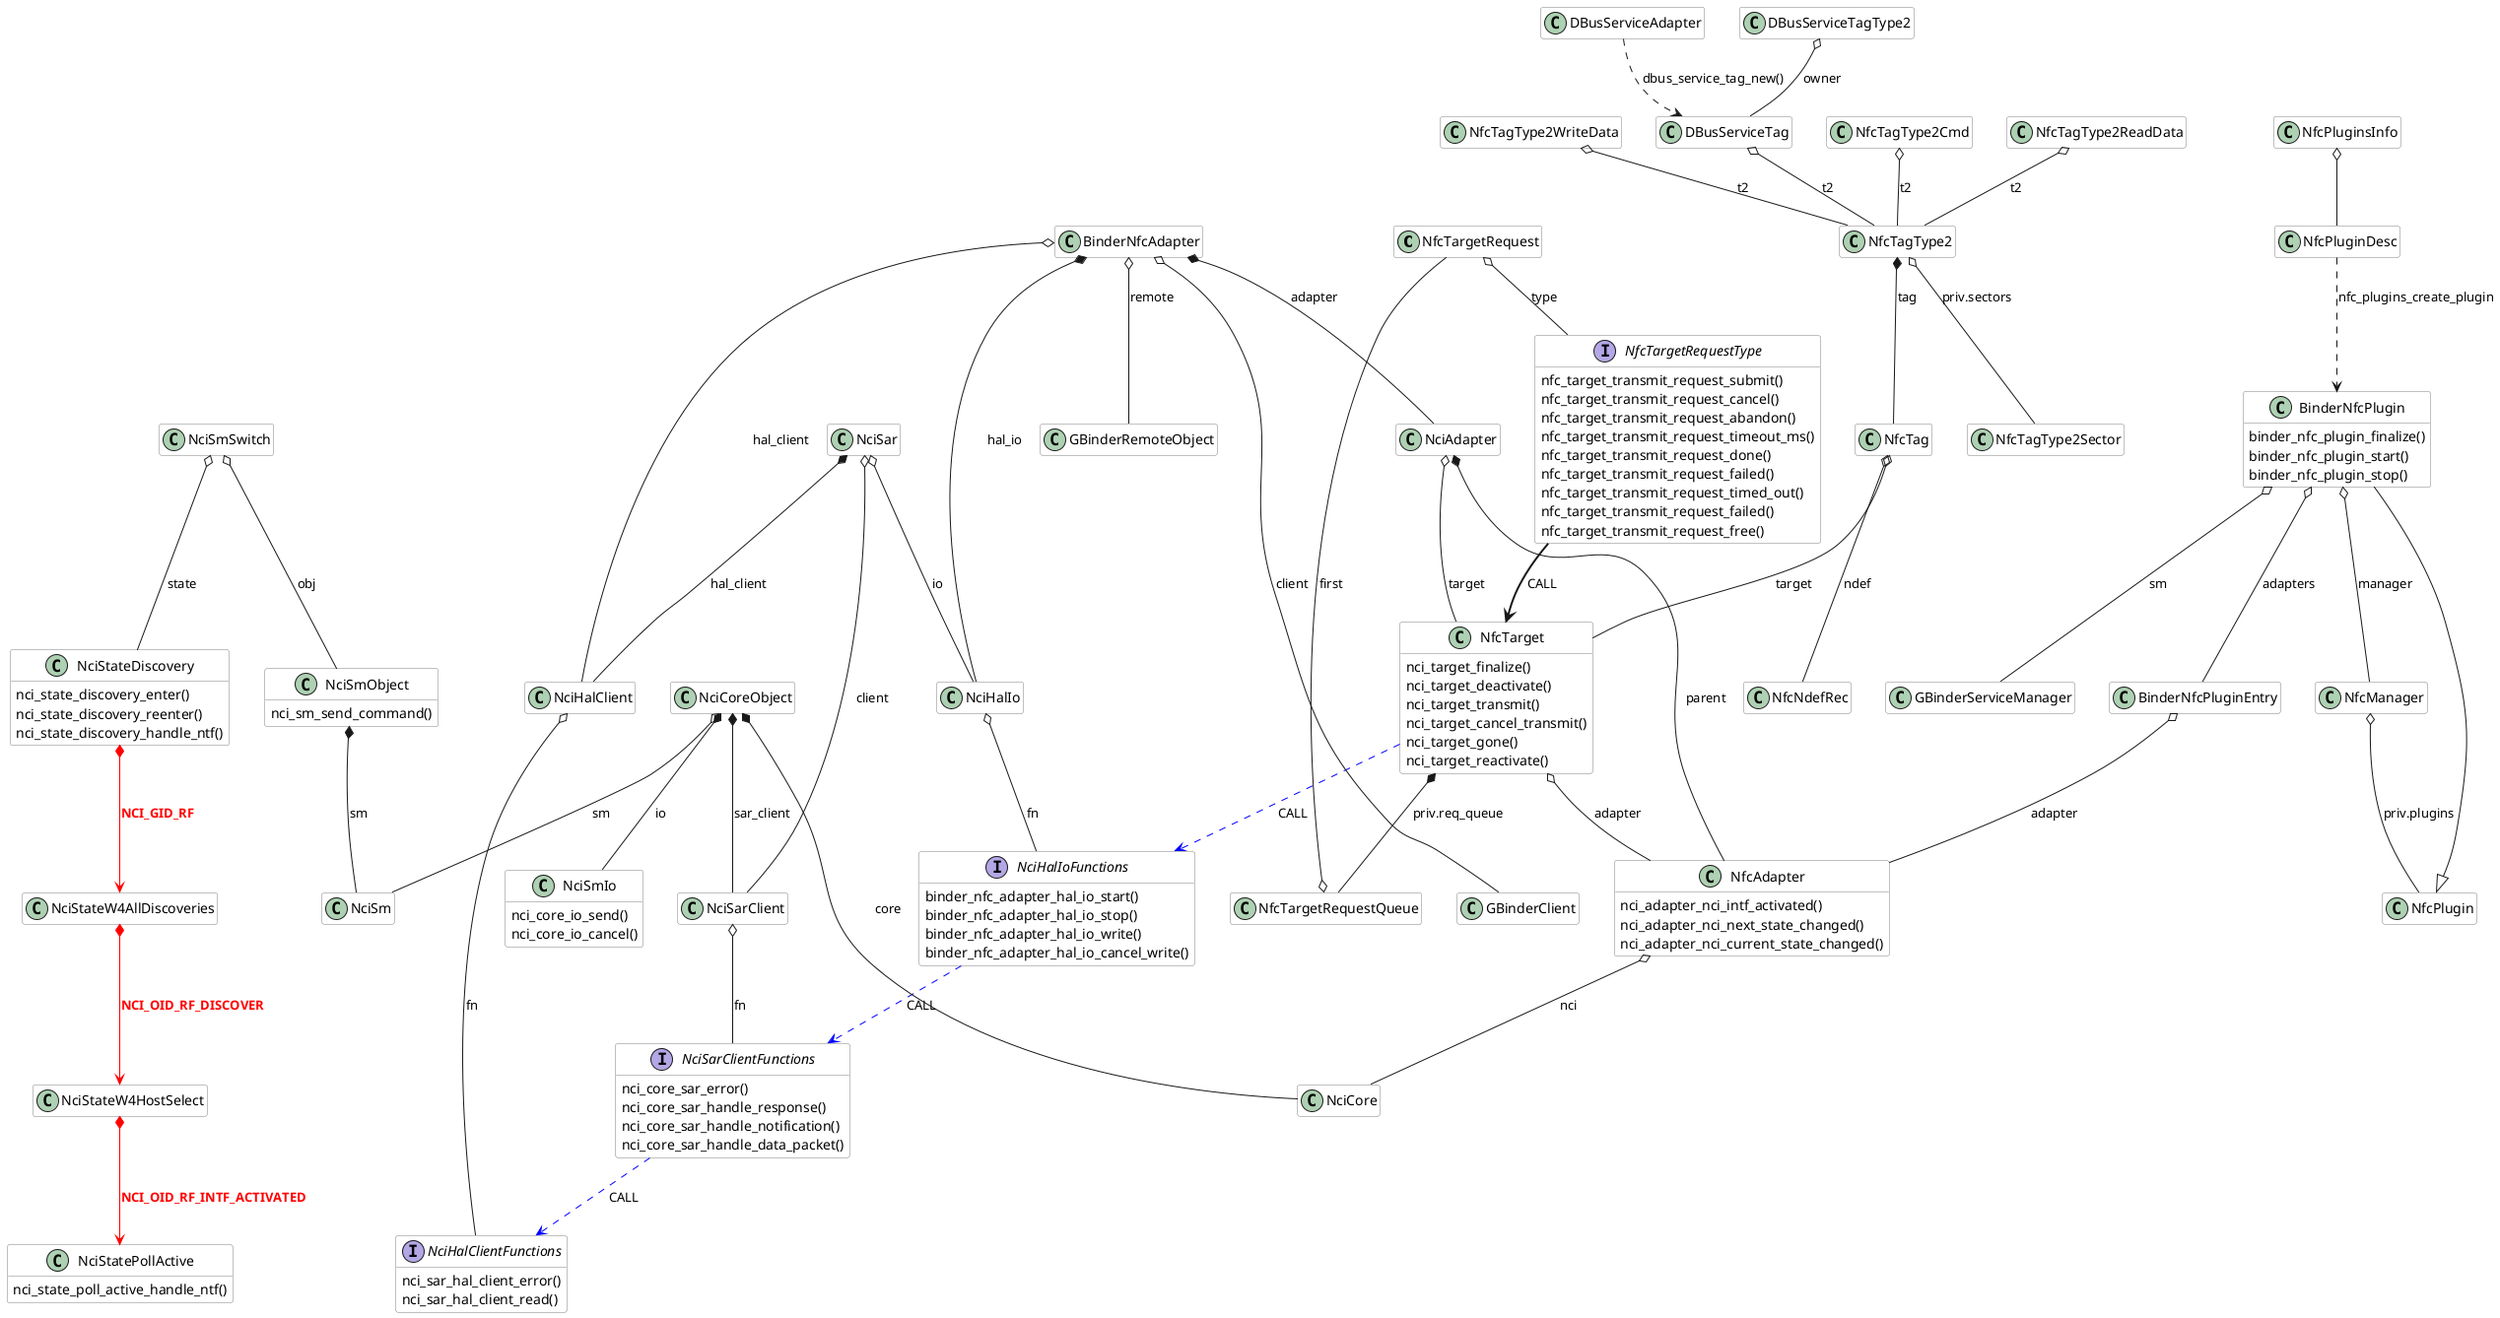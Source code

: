 @startuml SailfishOS_NFC

skinparam {
    ' monochrome true
    ClassBorderColor grey
    ClassBackgroundColor white
    Shadowing false
    ' Linetype ortho
    ' Linetype polyline
}

' left to right direction

hide empty members
set namespaceSeparator none

class NfcTargetRequest
interface NfcTargetRequestType {
    nfc_target_transmit_request_submit()
    nfc_target_transmit_request_cancel()
    nfc_target_transmit_request_abandon()
    nfc_target_transmit_request_timeout_ms()
    nfc_target_transmit_request_done()
    nfc_target_transmit_request_failed()
    nfc_target_transmit_request_timed_out()
    nfc_target_transmit_request_failed()
    nfc_target_transmit_request_free()
}

class NfcTargetRequestQueue
class NfcTarget {
    nci_target_finalize()
    nci_target_deactivate()
    nci_target_transmit()
    nci_target_cancel_transmit()
    nci_target_gone()
    nci_target_reactivate()
}

class NfcTagType2
' class NfcTagType2Cmd
' class NfcTagType2ReadData
' class NfcTagType2WriteData
' class NfcTagType2Sector
class NfcTag
class NfcNdefRec

class BinderNfcAdapter
class NfcAdapter {
    nci_adapter_nci_intf_activated()
    nci_adapter_nci_next_state_changed()
    nci_adapter_nci_current_state_changed()
}
class NciAdapter
class NciHalIo
interface NciHalIoFunctions {
    binder_nfc_adapter_hal_io_start()
    binder_nfc_adapter_hal_io_stop()
    binder_nfc_adapter_hal_io_write()
    binder_nfc_adapter_hal_io_cancel_write()
}
class NciHalClient

interface NciHalClientFunctions {
    nci_sar_hal_client_error()
    nci_sar_hal_client_read()
}

class GBinderServiceManager
class GBinderClient
class GBinderRemoteObject

GBinderServiceManager -[hidden]->GBinderClient
' GBinderClient -[hidden]->GBinderRemoteObject
' GBinderRemoteObject -[hidden]->GBinderServiceManager

class NciCoreObject
class NciCore
class NciSmIo {
    nci_core_io_send()
    nci_core_io_cancel()
}
class NciSm
interface NciSarClientFunctions {
    nci_core_sar_error()
    nci_core_sar_handle_response()
    nci_core_sar_handle_notification()
    nci_core_sar_handle_data_packet()
}
class NciSar
class NciSarClient

class NciSmObject {
    nci_sm_send_command()
}
class NciSmSwitch
' class NciTransition
' class NciState
class NciStateDiscovery
' class NciStateListenActive
' class NciStateListenSleep
class NciStatePollActive
class NciStateW4AllDiscoveries
class NciStateW4HostSelect

class DBusServiceAdapter
class DBusServiceTagType2
class DBusServiceTag

class NfcManager
class BinderNfcPluginEntry

class BinderNfcPlugin {
    binder_nfc_plugin_finalize()
    binder_nfc_plugin_start()
    binder_nfc_plugin_stop()
}
class NfcPlugin
class NfcPluginsInfo
class NfcPluginDesc

NfcTargetRequestType .[bold].> NfcTarget:CALL
NfcTarget .[#Blue].> NciHalIoFunctions:CALL
NciHalIoFunctions .[#Blue].> NciSarClientFunctions:CALL
NciSarClientFunctions .[#Blue].> NciHalClientFunctions:CALL

DBusServiceAdapter ..> DBusServiceTag:dbus_service_tag_new()

' DBusServiceTag ..> DBusServiceTag:priv.pub
DBusServiceTagType2 o-- DBusServiceTag:owner
DBusServiceTag o-- NfcTagType2:t2
NfcTagType2Cmd o-- NfcTagType2:t2
NfcTagType2ReadData o-- NfcTagType2:t2
NfcTagType2WriteData o-- NfcTagType2:t2
NfcTagType2 *-- NfcTag:tag
NfcTagType2 o-- NfcTagType2Sector:priv.sectors

NfcTag o-- NfcTarget:target
NfcTag o-- NfcNdefRec:ndef

NfcTarget o-- NfcAdapter:adapter
NfcTarget *-- NfcTargetRequestQueue:priv.req_queue
NfcTargetRequestQueue o-- NfcTargetRequest:first
NfcTargetRequest o-- NfcTargetRequestType:type


NfcManager o-- NfcPlugin:priv.plugins

NfcPluginsInfo o-- NfcPluginDesc
NfcPluginDesc ..> BinderNfcPlugin:nfc_plugins_create_plugin
BinderNfcPlugin o-- NfcManager:manager
BinderNfcPlugin --|> NfcPlugin
BinderNfcPlugin o-- BinderNfcPluginEntry:adapters
BinderNfcPluginEntry o-- NfcAdapter:adapter

BinderNfcPlugin o-- GBinderServiceManager:sm
' BinderNfcPlugin ..> BinderNfcAdapter:binder_nfc_plugin_add_adapter()
' GBinderServiceManager ...> GBinderRemoteObject:gbinder_servicemanager_get_service_sync()
BinderNfcAdapter *-- NciAdapter:adapter
BinderNfcAdapter o-- GBinderRemoteObject:remote
' GBinderRemoteObject ..> GBinderClient:gbinder_client_new()
BinderNfcAdapter o-- GBinderClient:client
' BinderNfcAdapter ..> GBinderClient:gbinder_client_transact()
BinderNfcAdapter *-- NciHalIo:hal_io
NciHalIo o-- NciHalIoFunctions:fn
BinderNfcAdapter o-- NciHalClient:hal_client
NciHalClient o-- NciHalClientFunctions:fn


NciAdapter *-- NfcAdapter:parent
NciAdapter o-- NfcTarget:target
NfcAdapter o-- NciCore:nci
' NfcAdapter ..> NciCoreObject:nci_core_new()
NciCoreObject *-- NciCore:core
NciCoreObject *-- NciSarClient:sar_client
NciSarClient o-- NciSarClientFunctions:fn
NciCoreObject *-- NciSmIo:io
NciCoreObject o-- NciSm:sm
' NciSm ..> NciSar:nci_sm_sar()
NciSar *-- NciHalClient:hal_client
NciSar o-- NciHalIo:io
NciSar o-- NciSarClient:client
' NciSar o-- NciSarPacketOut:writing
' NciSar o-- NciSarPacketOutQueue:cmd
' NciSar o-- NciSarLogicalConnection:conn

NciSmObject *-- NciSm:sm
' NciSmObject o-- NciTransition:reset_transition
' NciSmObject o-- NciState:active_state

NciSmSwitch o-- NciSmObject:obj
NciSmSwitch o-- NciStateDiscovery:state
' NciStateDiscovery --|> NciState
' NciStatePollActive --|> NciState
' NciStatePollActive --|> NciState
' NciStateW4AllDiscoveries --|> NciState
' NciStateListenSleep --|> NciState
' NciStateW4HostSelect --|> NciState


class NciStateDiscovery {
    nci_state_discovery_enter()
    nci_state_discovery_reenter()
    nci_state_discovery_handle_ntf()
}

class NciStatePollActive {
    nci_state_poll_active_handle_ntf()
}

' NciStateDiscovery *-[#red]-> NciStatePollActive:<font color=red>**NCI_OID_RF_INTF_ACTIVATED**
' NciStateDiscovery *--> NciStateListenActive
NciStateDiscovery *-[#red]-> NciStateW4AllDiscoveries:<font color=red>**NCI_GID_RF**
' NciStateListenActive *--> NciStateListenSleep
' NciStateListenSleep *-[#red]-> NciStateListenActive:<font color=red>**NCI_OID_RF_INTF_ACTIVATED**
' NciStateListenActive *--> NciStateDiscovery
' NciStateW4AllDiscoveries *--> NciStatePollActive
NciStateW4AllDiscoveries *-[#red]-> NciStateW4HostSelect:<font color=red>**NCI_OID_RF_DISCOVER**
NciStateW4HostSelect *-[#red]-> NciStatePollActive:<font color=red>**NCI_OID_RF_INTF_ACTIVATED**

' NciStateDiscovery ..> NfcAdapter:SIGNAL_INTF_ACTIVATED
' NfcAdapter ..> NfcTag:nfc_adapter_add_other_tag2()

' NciSarClientFunctions ..> NciSm:nci_sm_handle_ntf()